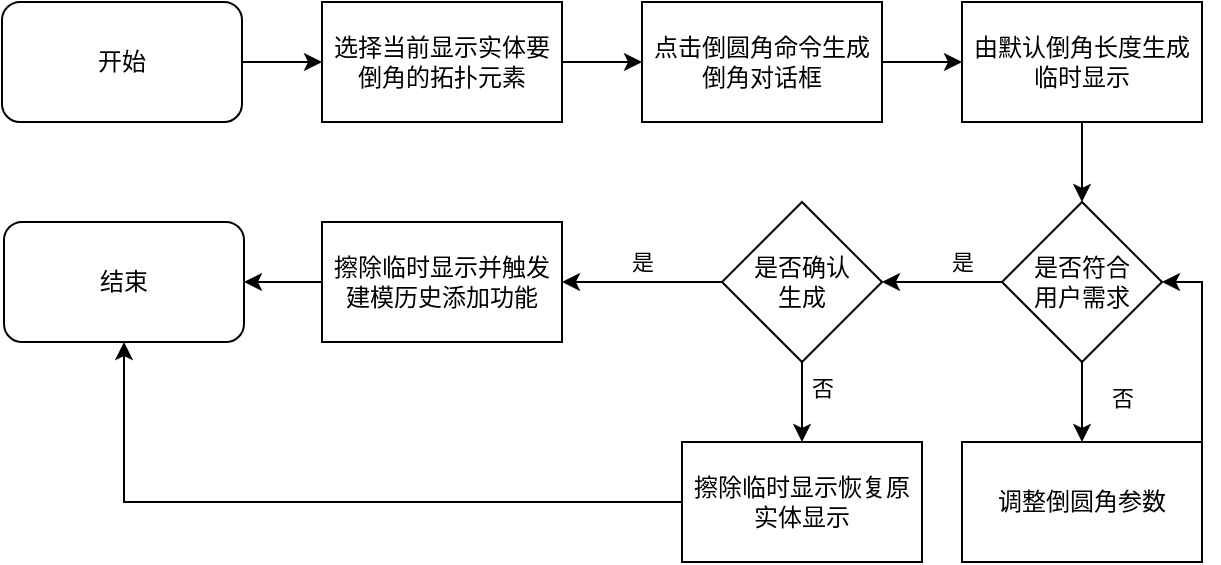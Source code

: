 <mxfile version="22.0.8" type="github">
  <diagram name="第 1 页" id="dh_Tqen3ZFzS-Fm8r1Pn">
    <mxGraphModel dx="463" dy="580" grid="1" gridSize="10" guides="1" tooltips="1" connect="1" arrows="1" fold="1" page="1" pageScale="1" pageWidth="827" pageHeight="1169" math="0" shadow="0">
      <root>
        <mxCell id="0" />
        <mxCell id="1" parent="0" />
        <mxCell id="EHVYDIMArOfq0AaQAzzN-28" style="edgeStyle=orthogonalEdgeStyle;rounded=0;orthogonalLoop=1;jettySize=auto;html=1;entryX=0;entryY=0.5;entryDx=0;entryDy=0;" edge="1" parent="1" source="EHVYDIMArOfq0AaQAzzN-18" target="EHVYDIMArOfq0AaQAzzN-19">
          <mxGeometry relative="1" as="geometry" />
        </mxCell>
        <mxCell id="EHVYDIMArOfq0AaQAzzN-18" value="开始" style="rounded=1;whiteSpace=wrap;html=1;" vertex="1" parent="1">
          <mxGeometry x="1120" y="200" width="120" height="60" as="geometry" />
        </mxCell>
        <mxCell id="EHVYDIMArOfq0AaQAzzN-29" style="edgeStyle=orthogonalEdgeStyle;rounded=0;orthogonalLoop=1;jettySize=auto;html=1;entryX=0;entryY=0.5;entryDx=0;entryDy=0;" edge="1" parent="1" source="EHVYDIMArOfq0AaQAzzN-19" target="EHVYDIMArOfq0AaQAzzN-20">
          <mxGeometry relative="1" as="geometry" />
        </mxCell>
        <mxCell id="EHVYDIMArOfq0AaQAzzN-19" value="选择当前显示实体要倒角的拓扑元素" style="rounded=0;whiteSpace=wrap;html=1;" vertex="1" parent="1">
          <mxGeometry x="1280" y="200" width="120" height="60" as="geometry" />
        </mxCell>
        <mxCell id="EHVYDIMArOfq0AaQAzzN-30" style="edgeStyle=orthogonalEdgeStyle;rounded=0;orthogonalLoop=1;jettySize=auto;html=1;entryX=0;entryY=0.5;entryDx=0;entryDy=0;" edge="1" parent="1" source="EHVYDIMArOfq0AaQAzzN-20" target="EHVYDIMArOfq0AaQAzzN-21">
          <mxGeometry relative="1" as="geometry" />
        </mxCell>
        <mxCell id="EHVYDIMArOfq0AaQAzzN-20" value="点击倒圆角命令生成倒角对话框" style="rounded=0;whiteSpace=wrap;html=1;" vertex="1" parent="1">
          <mxGeometry x="1440" y="200" width="120" height="60" as="geometry" />
        </mxCell>
        <mxCell id="EHVYDIMArOfq0AaQAzzN-27" style="edgeStyle=orthogonalEdgeStyle;rounded=0;orthogonalLoop=1;jettySize=auto;html=1;entryX=0.5;entryY=0;entryDx=0;entryDy=0;" edge="1" parent="1" source="EHVYDIMArOfq0AaQAzzN-21" target="EHVYDIMArOfq0AaQAzzN-22">
          <mxGeometry relative="1" as="geometry" />
        </mxCell>
        <mxCell id="EHVYDIMArOfq0AaQAzzN-21" value="由默认倒角长度生成临时显示" style="rounded=0;whiteSpace=wrap;html=1;" vertex="1" parent="1">
          <mxGeometry x="1600" y="200" width="120" height="60" as="geometry" />
        </mxCell>
        <mxCell id="EHVYDIMArOfq0AaQAzzN-31" style="edgeStyle=orthogonalEdgeStyle;rounded=0;orthogonalLoop=1;jettySize=auto;html=1;entryX=1;entryY=0.5;entryDx=0;entryDy=0;" edge="1" parent="1" source="EHVYDIMArOfq0AaQAzzN-22" target="EHVYDIMArOfq0AaQAzzN-23">
          <mxGeometry relative="1" as="geometry" />
        </mxCell>
        <mxCell id="EHVYDIMArOfq0AaQAzzN-35" value="是" style="edgeLabel;html=1;align=center;verticalAlign=middle;resizable=0;points=[];" vertex="1" connectable="0" parent="EHVYDIMArOfq0AaQAzzN-31">
          <mxGeometry x="0.167" y="-2" relative="1" as="geometry">
            <mxPoint x="15" y="-8" as="offset" />
          </mxGeometry>
        </mxCell>
        <mxCell id="EHVYDIMArOfq0AaQAzzN-44" style="edgeStyle=orthogonalEdgeStyle;rounded=0;orthogonalLoop=1;jettySize=auto;html=1;entryX=0.5;entryY=0;entryDx=0;entryDy=0;" edge="1" parent="1" source="EHVYDIMArOfq0AaQAzzN-22" target="EHVYDIMArOfq0AaQAzzN-43">
          <mxGeometry relative="1" as="geometry" />
        </mxCell>
        <mxCell id="EHVYDIMArOfq0AaQAzzN-47" value="否" style="edgeLabel;html=1;align=center;verticalAlign=middle;resizable=0;points=[];" vertex="1" connectable="0" parent="EHVYDIMArOfq0AaQAzzN-44">
          <mxGeometry x="-0.12" y="2" relative="1" as="geometry">
            <mxPoint x="18" as="offset" />
          </mxGeometry>
        </mxCell>
        <mxCell id="EHVYDIMArOfq0AaQAzzN-22" value="是否符合&lt;br&gt;用户需求" style="rhombus;whiteSpace=wrap;html=1;" vertex="1" parent="1">
          <mxGeometry x="1620" y="300" width="80" height="80" as="geometry" />
        </mxCell>
        <mxCell id="EHVYDIMArOfq0AaQAzzN-33" style="edgeStyle=orthogonalEdgeStyle;rounded=0;orthogonalLoop=1;jettySize=auto;html=1;entryX=1;entryY=0.5;entryDx=0;entryDy=0;" edge="1" parent="1" source="EHVYDIMArOfq0AaQAzzN-23" target="EHVYDIMArOfq0AaQAzzN-24">
          <mxGeometry relative="1" as="geometry" />
        </mxCell>
        <mxCell id="EHVYDIMArOfq0AaQAzzN-36" value="是" style="edgeLabel;html=1;align=center;verticalAlign=middle;resizable=0;points=[];" vertex="1" connectable="0" parent="EHVYDIMArOfq0AaQAzzN-33">
          <mxGeometry x="-0.175" y="2" relative="1" as="geometry">
            <mxPoint x="-7" y="-12" as="offset" />
          </mxGeometry>
        </mxCell>
        <mxCell id="EHVYDIMArOfq0AaQAzzN-37" style="edgeStyle=orthogonalEdgeStyle;rounded=0;orthogonalLoop=1;jettySize=auto;html=1;entryX=0.5;entryY=0;entryDx=0;entryDy=0;" edge="1" parent="1" source="EHVYDIMArOfq0AaQAzzN-23" target="EHVYDIMArOfq0AaQAzzN-26">
          <mxGeometry relative="1" as="geometry" />
        </mxCell>
        <mxCell id="EHVYDIMArOfq0AaQAzzN-38" value="否" style="edgeLabel;html=1;align=center;verticalAlign=middle;resizable=0;points=[];" vertex="1" connectable="0" parent="EHVYDIMArOfq0AaQAzzN-37">
          <mxGeometry x="-0.37" y="1" relative="1" as="geometry">
            <mxPoint x="9" as="offset" />
          </mxGeometry>
        </mxCell>
        <mxCell id="EHVYDIMArOfq0AaQAzzN-23" value="是否确认&lt;br&gt;生成" style="rhombus;whiteSpace=wrap;html=1;" vertex="1" parent="1">
          <mxGeometry x="1480" y="300" width="80" height="80" as="geometry" />
        </mxCell>
        <mxCell id="EHVYDIMArOfq0AaQAzzN-34" style="edgeStyle=orthogonalEdgeStyle;rounded=0;orthogonalLoop=1;jettySize=auto;html=1;entryX=1;entryY=0.5;entryDx=0;entryDy=0;" edge="1" parent="1" source="EHVYDIMArOfq0AaQAzzN-24" target="EHVYDIMArOfq0AaQAzzN-25">
          <mxGeometry relative="1" as="geometry" />
        </mxCell>
        <mxCell id="EHVYDIMArOfq0AaQAzzN-24" value="擦除临时显示并触发建模历史添加功能" style="rounded=0;whiteSpace=wrap;html=1;" vertex="1" parent="1">
          <mxGeometry x="1280" y="310" width="120" height="60" as="geometry" />
        </mxCell>
        <mxCell id="EHVYDIMArOfq0AaQAzzN-25" value="结束" style="rounded=1;whiteSpace=wrap;html=1;" vertex="1" parent="1">
          <mxGeometry x="1121" y="310" width="120" height="60" as="geometry" />
        </mxCell>
        <mxCell id="EHVYDIMArOfq0AaQAzzN-40" style="edgeStyle=orthogonalEdgeStyle;rounded=0;orthogonalLoop=1;jettySize=auto;html=1;entryX=0.5;entryY=1;entryDx=0;entryDy=0;" edge="1" parent="1" source="EHVYDIMArOfq0AaQAzzN-26" target="EHVYDIMArOfq0AaQAzzN-25">
          <mxGeometry relative="1" as="geometry" />
        </mxCell>
        <mxCell id="EHVYDIMArOfq0AaQAzzN-26" value="擦除临时显示恢复原实体显示" style="rounded=0;whiteSpace=wrap;html=1;" vertex="1" parent="1">
          <mxGeometry x="1460" y="420" width="120" height="60" as="geometry" />
        </mxCell>
        <mxCell id="EHVYDIMArOfq0AaQAzzN-46" style="edgeStyle=orthogonalEdgeStyle;rounded=0;orthogonalLoop=1;jettySize=auto;html=1;entryX=1;entryY=0.5;entryDx=0;entryDy=0;" edge="1" parent="1" source="EHVYDIMArOfq0AaQAzzN-43" target="EHVYDIMArOfq0AaQAzzN-22">
          <mxGeometry relative="1" as="geometry">
            <Array as="points">
              <mxPoint x="1720" y="340" />
            </Array>
          </mxGeometry>
        </mxCell>
        <mxCell id="EHVYDIMArOfq0AaQAzzN-43" value="调整倒圆角参数" style="rounded=0;whiteSpace=wrap;html=1;" vertex="1" parent="1">
          <mxGeometry x="1600" y="420" width="120" height="60" as="geometry" />
        </mxCell>
      </root>
    </mxGraphModel>
  </diagram>
</mxfile>
